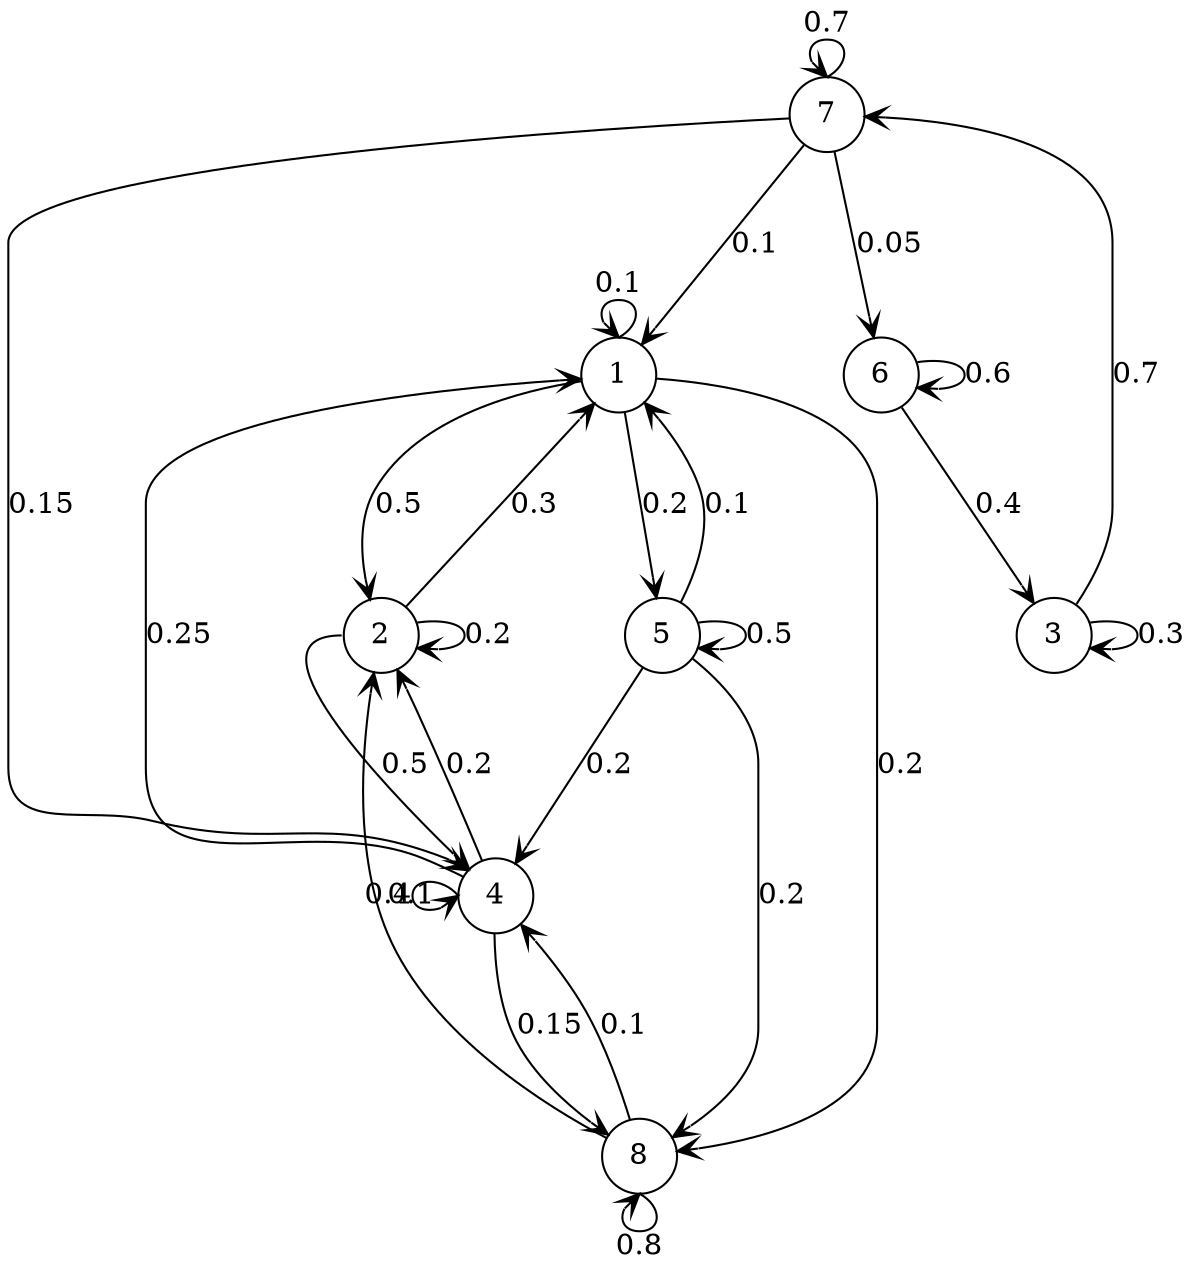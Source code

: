 digraph {
    layout=dot
    nodesep=0.3
    node [shape=circle]
    edge [minlen=2,arrowhead=vee]
    1:n -> 1:n [label=0.1]
    1   -> 2   [label=0.5]
    1   -> 5   [label=0.2]
    1   -> 8   [label=0.2]
              
    2   -> 1   [label=0.3]
    2   -> 2   [label=0.2]
    2:w -> 4   [label=0.5]
              
    3   -> 3   [label=0.3]
    3   -> 7   [label=0.7]

    4   -> 1   [label=0.25]
    4   -> 2   [label=0.2]
    4:w -> 4:w [label=0.4]
    4   -> 8   [label=0.15]

    5   -> 1   [label=0.1]
    5   -> 4   [label=0.2]
    5   -> 5   [label=0.5]
    5   -> 8   [label=0.2]

    6   -> 3   [label=0.4]
    6   -> 6   [label=0.6]

    7   -> 1   [label=0.1]
    7   -> 4   [label=0.15]
    7   -> 6   [label=0.05]
    7:n -> 7:n [label=0.7]

    8   -> 2   [label=0.1]
    8   -> 4   [label=0.1]
    8:s -> 8:s [label=0.8]
}

